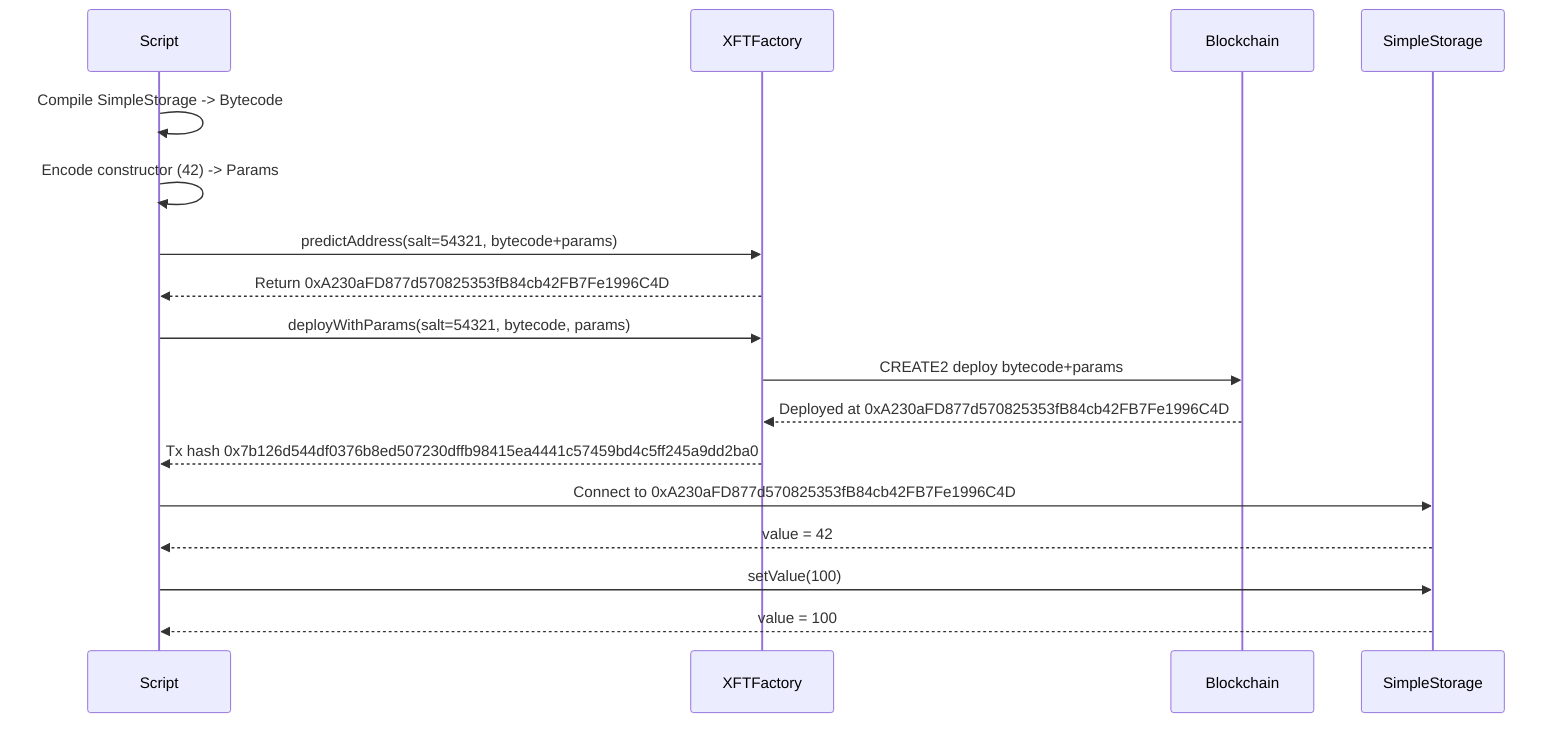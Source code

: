 sequenceDiagram
    participant S as Script
    participant F as XFTFactory
    participant B as Blockchain
    participant C as SimpleStorage

    S->>S: Compile SimpleStorage -> Bytecode
    S->>S: Encode constructor (42) -> Params
    S->>F: predictAddress(salt=54321, bytecode+params)
    F-->>S: Return 0xA230aFD877d570825353fB84cb42FB7Fe1996C4D
    S->>F: deployWithParams(salt=54321, bytecode, params)
    F->>B: CREATE2 deploy bytecode+params
    B-->>F: Deployed at 0xA230aFD877d570825353fB84cb42FB7Fe1996C4D
    F-->>S: Tx hash 0x7b126d544df0376b8ed507230dffb98415ea4441c57459bd4c5ff245a9dd2ba0
    S->>C: Connect to 0xA230aFD877d570825353fB84cb42FB7Fe1996C4D
    C-->>S: value = 42
    S->>C: setValue(100)
    C-->>S: value = 100